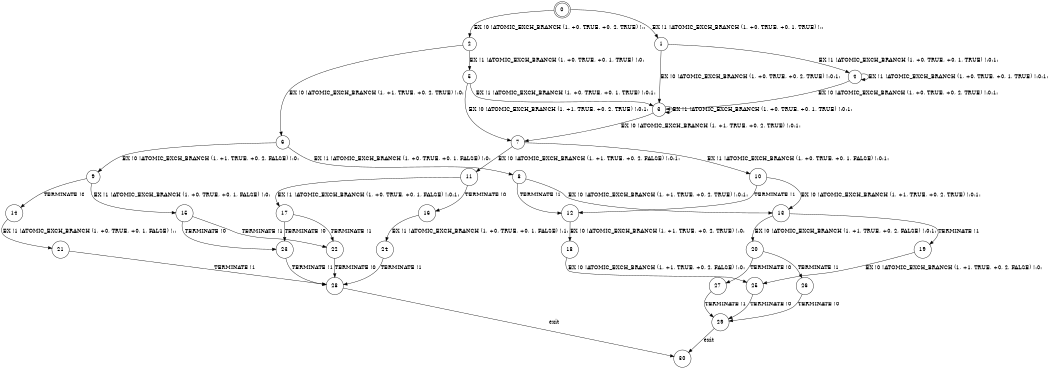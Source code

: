 digraph BCG {
size = "7, 10.5";
center = TRUE;
node [shape = circle];
0 [peripheries = 2];
0 -> 1 [label = "EX !1 !ATOMIC_EXCH_BRANCH (1, +0, TRUE, +0, 1, TRUE) !::"];
0 -> 2 [label = "EX !0 !ATOMIC_EXCH_BRANCH (1, +0, TRUE, +0, 2, TRUE) !::"];
1 -> 3 [label = "EX !0 !ATOMIC_EXCH_BRANCH (1, +0, TRUE, +0, 2, TRUE) !:0:1:"];
1 -> 4 [label = "EX !1 !ATOMIC_EXCH_BRANCH (1, +0, TRUE, +0, 1, TRUE) !:0:1:"];
2 -> 5 [label = "EX !1 !ATOMIC_EXCH_BRANCH (1, +0, TRUE, +0, 1, TRUE) !:0:"];
2 -> 6 [label = "EX !0 !ATOMIC_EXCH_BRANCH (1, +1, TRUE, +0, 2, TRUE) !:0:"];
3 -> 3 [label = "EX !1 !ATOMIC_EXCH_BRANCH (1, +0, TRUE, +0, 1, TRUE) !:0:1:"];
3 -> 7 [label = "EX !0 !ATOMIC_EXCH_BRANCH (1, +1, TRUE, +0, 2, TRUE) !:0:1:"];
4 -> 3 [label = "EX !0 !ATOMIC_EXCH_BRANCH (1, +0, TRUE, +0, 2, TRUE) !:0:1:"];
4 -> 4 [label = "EX !1 !ATOMIC_EXCH_BRANCH (1, +0, TRUE, +0, 1, TRUE) !:0:1:"];
5 -> 3 [label = "EX !1 !ATOMIC_EXCH_BRANCH (1, +0, TRUE, +0, 1, TRUE) !:0:1:"];
5 -> 7 [label = "EX !0 !ATOMIC_EXCH_BRANCH (1, +1, TRUE, +0, 2, TRUE) !:0:1:"];
6 -> 8 [label = "EX !1 !ATOMIC_EXCH_BRANCH (1, +0, TRUE, +0, 1, FALSE) !:0:"];
6 -> 9 [label = "EX !0 !ATOMIC_EXCH_BRANCH (1, +1, TRUE, +0, 2, FALSE) !:0:"];
7 -> 10 [label = "EX !1 !ATOMIC_EXCH_BRANCH (1, +0, TRUE, +0, 1, FALSE) !:0:1:"];
7 -> 11 [label = "EX !0 !ATOMIC_EXCH_BRANCH (1, +1, TRUE, +0, 2, FALSE) !:0:1:"];
8 -> 12 [label = "TERMINATE !1"];
8 -> 13 [label = "EX !0 !ATOMIC_EXCH_BRANCH (1, +1, TRUE, +0, 2, TRUE) !:0:1:"];
9 -> 14 [label = "TERMINATE !0"];
9 -> 15 [label = "EX !1 !ATOMIC_EXCH_BRANCH (1, +0, TRUE, +0, 1, FALSE) !:0:"];
10 -> 12 [label = "TERMINATE !1"];
10 -> 13 [label = "EX !0 !ATOMIC_EXCH_BRANCH (1, +1, TRUE, +0, 2, TRUE) !:0:1:"];
11 -> 16 [label = "TERMINATE !0"];
11 -> 17 [label = "EX !1 !ATOMIC_EXCH_BRANCH (1, +0, TRUE, +0, 1, FALSE) !:0:1:"];
12 -> 18 [label = "EX !0 !ATOMIC_EXCH_BRANCH (1, +1, TRUE, +0, 2, TRUE) !:0:"];
13 -> 19 [label = "TERMINATE !1"];
13 -> 20 [label = "EX !0 !ATOMIC_EXCH_BRANCH (1, +1, TRUE, +0, 2, FALSE) !:0:1:"];
14 -> 21 [label = "EX !1 !ATOMIC_EXCH_BRANCH (1, +0, TRUE, +0, 1, FALSE) !::"];
15 -> 22 [label = "TERMINATE !1"];
15 -> 23 [label = "TERMINATE !0"];
16 -> 24 [label = "EX !1 !ATOMIC_EXCH_BRANCH (1, +0, TRUE, +0, 1, FALSE) !:1:"];
17 -> 22 [label = "TERMINATE !1"];
17 -> 23 [label = "TERMINATE !0"];
18 -> 25 [label = "EX !0 !ATOMIC_EXCH_BRANCH (1, +1, TRUE, +0, 2, FALSE) !:0:"];
19 -> 25 [label = "EX !0 !ATOMIC_EXCH_BRANCH (1, +1, TRUE, +0, 2, FALSE) !:0:"];
20 -> 26 [label = "TERMINATE !1"];
20 -> 27 [label = "TERMINATE !0"];
21 -> 28 [label = "TERMINATE !1"];
22 -> 28 [label = "TERMINATE !0"];
23 -> 28 [label = "TERMINATE !1"];
24 -> 28 [label = "TERMINATE !1"];
25 -> 29 [label = "TERMINATE !0"];
26 -> 29 [label = "TERMINATE !0"];
27 -> 29 [label = "TERMINATE !1"];
28 -> 30 [label = "exit"];
29 -> 30 [label = "exit"];
}
